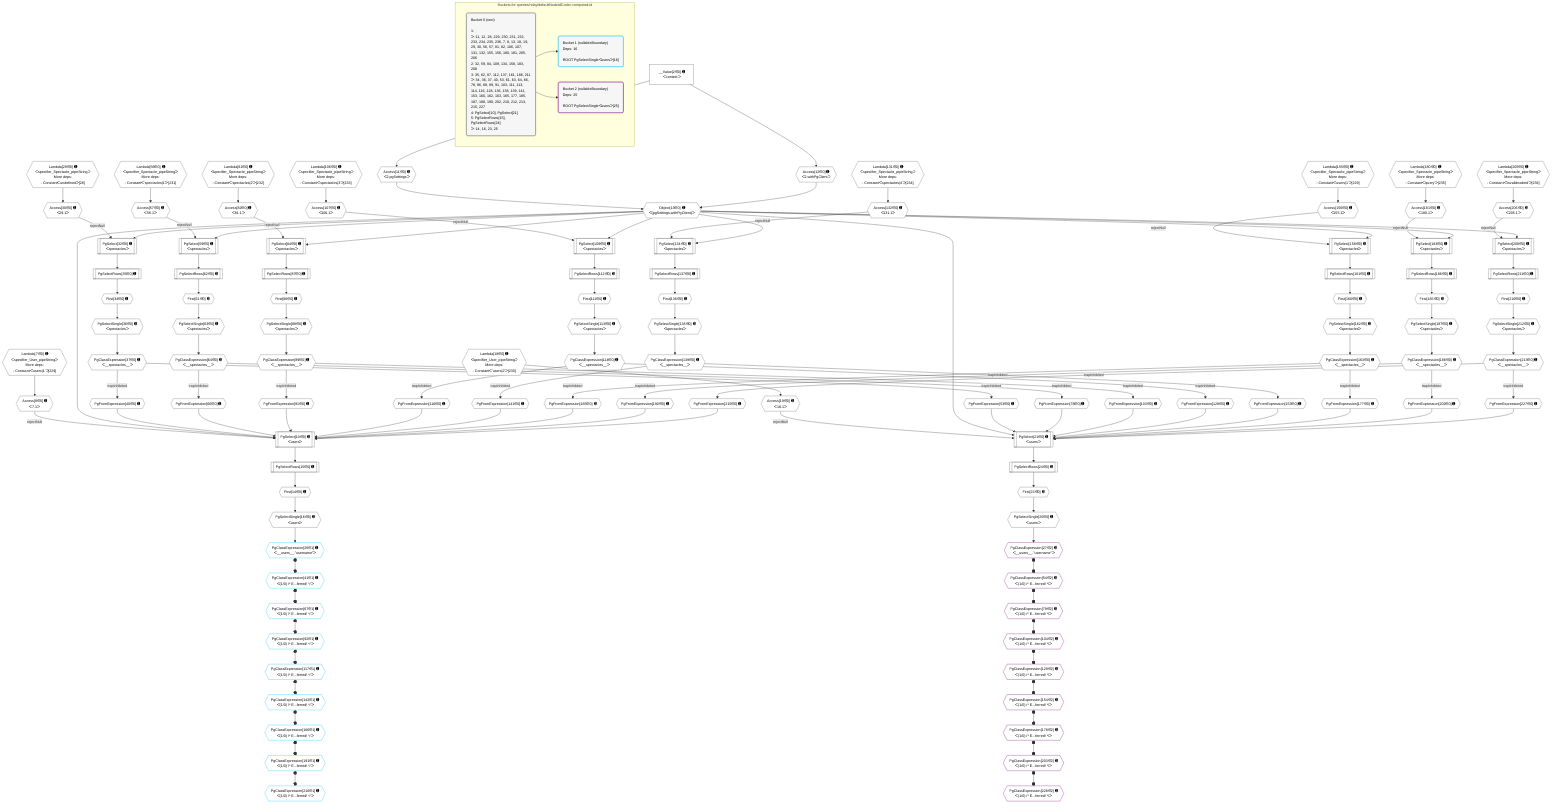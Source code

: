%%{init: {'themeVariables': { 'fontSize': '12px'}}}%%
graph TD
    classDef path fill:#eee,stroke:#000,color:#000
    classDef plan fill:#fff,stroke-width:1px,color:#000
    classDef itemplan fill:#fff,stroke-width:2px,color:#000
    classDef unbatchedplan fill:#dff,stroke-width:1px,color:#000
    classDef sideeffectplan fill:#fcc,stroke-width:2px,color:#000
    classDef bucket fill:#f6f6f6,color:#000,stroke-width:2px,text-align:left

    subgraph "Buckets for queries/relay/defaultNodeIdCodec.computed-id"
    Bucket0("Bucket 0 (root)<br /><br />1: <br />ᐳ: 11, 12, 28, 229, 230, 231, 232, 233, 234, 235, 236, 7, 8, 13, 18, 19, 29, 30, 56, 57, 81, 82, 106, 107, 131, 132, 155, 156, 180, 181, 205, 206<br />2: 32, 59, 84, 109, 134, 158, 183, 208<br />3: 35, 62, 87, 112, 137, 161, 186, 211<br />ᐳ: 34, 36, 37, 40, 53, 61, 63, 64, 66, 78, 86, 88, 89, 91, 103, 111, 113, 114, 116, 128, 136, 138, 139, 141, 153, 160, 162, 163, 165, 177, 185, 187, 188, 190, 202, 210, 212, 213, 215, 227<br />4: PgSelect[10], PgSelect[21]<br />5: PgSelectRows[15], PgSelectRows[24]<br />ᐳ: 14, 16, 23, 25"):::bucket
    Bucket1("Bucket 1 (nullableBoundary)<br />Deps: 16<br /><br />ROOT PgSelectSingleᐸusersᐳ[16]"):::bucket
    Bucket2("Bucket 2 (nullableBoundary)<br />Deps: 25<br /><br />ROOT PgSelectSingleᐸusersᐳ[25]"):::bucket
    end
    Bucket0 --> Bucket1 & Bucket2

    %% plan dependencies
    PgSelect10[["PgSelect[10∈0] ➊<br />ᐸusersᐳ"]]:::plan
    Object13{{"Object[13∈0] ➊<br />ᐸ{pgSettings,withPgClient}ᐳ"}}:::plan
    Access8{{"Access[8∈0] ➊<br />ᐸ7.1ᐳ"}}:::plan
    PgFromExpression40{{"PgFromExpression[40∈0] ➊"}}:::plan
    PgFromExpression66{{"PgFromExpression[66∈0] ➊"}}:::plan
    PgFromExpression91{{"PgFromExpression[91∈0] ➊"}}:::plan
    PgFromExpression116{{"PgFromExpression[116∈0] ➊"}}:::plan
    PgFromExpression141{{"PgFromExpression[141∈0] ➊"}}:::plan
    PgFromExpression165{{"PgFromExpression[165∈0] ➊"}}:::plan
    PgFromExpression190{{"PgFromExpression[190∈0] ➊"}}:::plan
    PgFromExpression215{{"PgFromExpression[215∈0] ➊"}}:::plan
    Access8 -->|rejectNull| PgSelect10
    Object13 & PgFromExpression40 & PgFromExpression66 & PgFromExpression91 & PgFromExpression116 & PgFromExpression141 & PgFromExpression165 & PgFromExpression190 & PgFromExpression215 --> PgSelect10
    PgSelect21[["PgSelect[21∈0] ➊<br />ᐸusersᐳ"]]:::plan
    Access19{{"Access[19∈0] ➊<br />ᐸ18.1ᐳ"}}:::plan
    PgFromExpression53{{"PgFromExpression[53∈0] ➊"}}:::plan
    PgFromExpression78{{"PgFromExpression[78∈0] ➊"}}:::plan
    PgFromExpression103{{"PgFromExpression[103∈0] ➊"}}:::plan
    PgFromExpression128{{"PgFromExpression[128∈0] ➊"}}:::plan
    PgFromExpression153{{"PgFromExpression[153∈0] ➊"}}:::plan
    PgFromExpression177{{"PgFromExpression[177∈0] ➊"}}:::plan
    PgFromExpression202{{"PgFromExpression[202∈0] ➊"}}:::plan
    PgFromExpression227{{"PgFromExpression[227∈0] ➊"}}:::plan
    Access19 -->|rejectNull| PgSelect21
    Object13 & PgFromExpression53 & PgFromExpression78 & PgFromExpression103 & PgFromExpression128 & PgFromExpression153 & PgFromExpression177 & PgFromExpression202 & PgFromExpression227 --> PgSelect21
    Access11{{"Access[11∈0] ➊<br />ᐸ2.pgSettingsᐳ"}}:::plan
    Access12{{"Access[12∈0] ➊<br />ᐸ2.withPgClientᐳ"}}:::plan
    Access11 & Access12 --> Object13
    PgSelect32[["PgSelect[32∈0] ➊<br />ᐸspectaclesᐳ"]]:::plan
    Access30{{"Access[30∈0] ➊<br />ᐸ29.1ᐳ"}}:::plan
    Access30 -->|rejectNull| PgSelect32
    Object13 --> PgSelect32
    PgSelect59[["PgSelect[59∈0] ➊<br />ᐸspectaclesᐳ"]]:::plan
    Access57{{"Access[57∈0] ➊<br />ᐸ56.1ᐳ"}}:::plan
    Access57 -->|rejectNull| PgSelect59
    Object13 --> PgSelect59
    PgSelect84[["PgSelect[84∈0] ➊<br />ᐸspectaclesᐳ"]]:::plan
    Access82{{"Access[82∈0] ➊<br />ᐸ81.1ᐳ"}}:::plan
    Access82 -->|rejectNull| PgSelect84
    Object13 --> PgSelect84
    PgSelect109[["PgSelect[109∈0] ➊<br />ᐸspectaclesᐳ"]]:::plan
    Access107{{"Access[107∈0] ➊<br />ᐸ106.1ᐳ"}}:::plan
    Access107 -->|rejectNull| PgSelect109
    Object13 --> PgSelect109
    PgSelect134[["PgSelect[134∈0] ➊<br />ᐸspectaclesᐳ"]]:::plan
    Access132{{"Access[132∈0] ➊<br />ᐸ131.1ᐳ"}}:::plan
    Access132 -->|rejectNull| PgSelect134
    Object13 --> PgSelect134
    PgSelect158[["PgSelect[158∈0] ➊<br />ᐸspectaclesᐳ"]]:::plan
    Access156{{"Access[156∈0] ➊<br />ᐸ155.1ᐳ"}}:::plan
    Access156 -->|rejectNull| PgSelect158
    Object13 --> PgSelect158
    PgSelect183[["PgSelect[183∈0] ➊<br />ᐸspectaclesᐳ"]]:::plan
    Access181{{"Access[181∈0] ➊<br />ᐸ180.1ᐳ"}}:::plan
    Access181 -->|rejectNull| PgSelect183
    Object13 --> PgSelect183
    PgSelect208[["PgSelect[208∈0] ➊<br />ᐸspectaclesᐳ"]]:::plan
    Access206{{"Access[206∈0] ➊<br />ᐸ205.1ᐳ"}}:::plan
    Access206 -->|rejectNull| PgSelect208
    Object13 --> PgSelect208
    Lambda7{{"Lambda[7∈0] ➊<br />ᐸspecifier_User_pipeStringᐳ<br />More deps:<br />- Constantᐸ'users|1'ᐳ[229]"}}:::plan
    Lambda7 --> Access8
    __Value2["__Value[2∈0] ➊<br />ᐸcontextᐳ"]:::plan
    __Value2 --> Access11
    __Value2 --> Access12
    First14{{"First[14∈0] ➊"}}:::plan
    PgSelectRows15[["PgSelectRows[15∈0] ➊"]]:::plan
    PgSelectRows15 --> First14
    PgSelect10 --> PgSelectRows15
    PgSelectSingle16{{"PgSelectSingle[16∈0] ➊<br />ᐸusersᐳ"}}:::plan
    First14 --> PgSelectSingle16
    Lambda18{{"Lambda[18∈0] ➊<br />ᐸspecifier_User_pipeStringᐳ<br />More deps:<br />- Constantᐸ'users|2'ᐳ[230]"}}:::plan
    Lambda18 --> Access19
    First23{{"First[23∈0] ➊"}}:::plan
    PgSelectRows24[["PgSelectRows[24∈0] ➊"]]:::plan
    PgSelectRows24 --> First23
    PgSelect21 --> PgSelectRows24
    PgSelectSingle25{{"PgSelectSingle[25∈0] ➊<br />ᐸusersᐳ"}}:::plan
    First23 --> PgSelectSingle25
    Lambda29{{"Lambda[29∈0] ➊<br />ᐸspecifier_Spectacle_pipeStringᐳ<br />More deps:<br />- Constantᐸundefinedᐳ[28]"}}:::plan
    Lambda29 --> Access30
    First34{{"First[34∈0] ➊"}}:::plan
    PgSelectRows35[["PgSelectRows[35∈0] ➊"]]:::plan
    PgSelectRows35 --> First34
    PgSelect32 --> PgSelectRows35
    PgSelectSingle36{{"PgSelectSingle[36∈0] ➊<br />ᐸspectaclesᐳ"}}:::plan
    First34 --> PgSelectSingle36
    PgClassExpression37{{"PgClassExpression[37∈0] ➊<br />ᐸ__spectacles__ᐳ"}}:::plan
    PgSelectSingle36 --> PgClassExpression37
    PgClassExpression37 -->|trapInhibited| PgFromExpression40
    PgClassExpression37 -->|trapInhibited| PgFromExpression53
    Lambda56{{"Lambda[56∈0] ➊<br />ᐸspecifier_Spectacle_pipeStringᐳ<br />More deps:<br />- Constantᐸ'spectacles|1'ᐳ[231]"}}:::plan
    Lambda56 --> Access57
    First61{{"First[61∈0] ➊"}}:::plan
    PgSelectRows62[["PgSelectRows[62∈0] ➊"]]:::plan
    PgSelectRows62 --> First61
    PgSelect59 --> PgSelectRows62
    PgSelectSingle63{{"PgSelectSingle[63∈0] ➊<br />ᐸspectaclesᐳ"}}:::plan
    First61 --> PgSelectSingle63
    PgClassExpression64{{"PgClassExpression[64∈0] ➊<br />ᐸ__spectacles__ᐳ"}}:::plan
    PgSelectSingle63 --> PgClassExpression64
    PgClassExpression64 -->|trapInhibited| PgFromExpression66
    PgClassExpression64 -->|trapInhibited| PgFromExpression78
    Lambda81{{"Lambda[81∈0] ➊<br />ᐸspecifier_Spectacle_pipeStringᐳ<br />More deps:<br />- Constantᐸ'spectacles|2'ᐳ[232]"}}:::plan
    Lambda81 --> Access82
    First86{{"First[86∈0] ➊"}}:::plan
    PgSelectRows87[["PgSelectRows[87∈0] ➊"]]:::plan
    PgSelectRows87 --> First86
    PgSelect84 --> PgSelectRows87
    PgSelectSingle88{{"PgSelectSingle[88∈0] ➊<br />ᐸspectaclesᐳ"}}:::plan
    First86 --> PgSelectSingle88
    PgClassExpression89{{"PgClassExpression[89∈0] ➊<br />ᐸ__spectacles__ᐳ"}}:::plan
    PgSelectSingle88 --> PgClassExpression89
    PgClassExpression89 -->|trapInhibited| PgFromExpression91
    PgClassExpression89 -->|trapInhibited| PgFromExpression103
    Lambda106{{"Lambda[106∈0] ➊<br />ᐸspecifier_Spectacle_pipeStringᐳ<br />More deps:<br />- Constantᐸ'spectacles|3'ᐳ[233]"}}:::plan
    Lambda106 --> Access107
    First111{{"First[111∈0] ➊"}}:::plan
    PgSelectRows112[["PgSelectRows[112∈0] ➊"]]:::plan
    PgSelectRows112 --> First111
    PgSelect109 --> PgSelectRows112
    PgSelectSingle113{{"PgSelectSingle[113∈0] ➊<br />ᐸspectaclesᐳ"}}:::plan
    First111 --> PgSelectSingle113
    PgClassExpression114{{"PgClassExpression[114∈0] ➊<br />ᐸ__spectacles__ᐳ"}}:::plan
    PgSelectSingle113 --> PgClassExpression114
    PgClassExpression114 -->|trapInhibited| PgFromExpression116
    PgClassExpression114 -->|trapInhibited| PgFromExpression128
    Lambda131{{"Lambda[131∈0] ➊<br />ᐸspecifier_Spectacle_pipeStringᐳ<br />More deps:<br />- Constantᐸ'spectacles|4'ᐳ[234]"}}:::plan
    Lambda131 --> Access132
    First136{{"First[136∈0] ➊"}}:::plan
    PgSelectRows137[["PgSelectRows[137∈0] ➊"]]:::plan
    PgSelectRows137 --> First136
    PgSelect134 --> PgSelectRows137
    PgSelectSingle138{{"PgSelectSingle[138∈0] ➊<br />ᐸspectaclesᐳ"}}:::plan
    First136 --> PgSelectSingle138
    PgClassExpression139{{"PgClassExpression[139∈0] ➊<br />ᐸ__spectacles__ᐳ"}}:::plan
    PgSelectSingle138 --> PgClassExpression139
    PgClassExpression139 -->|trapInhibited| PgFromExpression141
    PgClassExpression139 -->|trapInhibited| PgFromExpression153
    Lambda155{{"Lambda[155∈0] ➊<br />ᐸspecifier_Spectacle_pipeStringᐳ<br />More deps:<br />- Constantᐸ'users|1'ᐳ[229]"}}:::plan
    Lambda155 --> Access156
    First160{{"First[160∈0] ➊"}}:::plan
    PgSelectRows161[["PgSelectRows[161∈0] ➊"]]:::plan
    PgSelectRows161 --> First160
    PgSelect158 --> PgSelectRows161
    PgSelectSingle162{{"PgSelectSingle[162∈0] ➊<br />ᐸspectaclesᐳ"}}:::plan
    First160 --> PgSelectSingle162
    PgClassExpression163{{"PgClassExpression[163∈0] ➊<br />ᐸ__spectacles__ᐳ"}}:::plan
    PgSelectSingle162 --> PgClassExpression163
    PgClassExpression163 -->|trapInhibited| PgFromExpression165
    PgClassExpression163 -->|trapInhibited| PgFromExpression177
    Lambda180{{"Lambda[180∈0] ➊<br />ᐸspecifier_Spectacle_pipeStringᐳ<br />More deps:<br />- Constantᐸ'query'ᐳ[235]"}}:::plan
    Lambda180 --> Access181
    First185{{"First[185∈0] ➊"}}:::plan
    PgSelectRows186[["PgSelectRows[186∈0] ➊"]]:::plan
    PgSelectRows186 --> First185
    PgSelect183 --> PgSelectRows186
    PgSelectSingle187{{"PgSelectSingle[187∈0] ➊<br />ᐸspectaclesᐳ"}}:::plan
    First185 --> PgSelectSingle187
    PgClassExpression188{{"PgClassExpression[188∈0] ➊<br />ᐸ__spectacles__ᐳ"}}:::plan
    PgSelectSingle187 --> PgClassExpression188
    PgClassExpression188 -->|trapInhibited| PgFromExpression190
    PgClassExpression188 -->|trapInhibited| PgFromExpression202
    Lambda205{{"Lambda[205∈0] ➊<br />ᐸspecifier_Spectacle_pipeStringᐳ<br />More deps:<br />- Constantᐸ'invalidnodeid'ᐳ[236]"}}:::plan
    Lambda205 --> Access206
    First210{{"First[210∈0] ➊"}}:::plan
    PgSelectRows211[["PgSelectRows[211∈0] ➊"]]:::plan
    PgSelectRows211 --> First210
    PgSelect208 --> PgSelectRows211
    PgSelectSingle212{{"PgSelectSingle[212∈0] ➊<br />ᐸspectaclesᐳ"}}:::plan
    First210 --> PgSelectSingle212
    PgClassExpression213{{"PgClassExpression[213∈0] ➊<br />ᐸ__spectacles__ᐳ"}}:::plan
    PgSelectSingle212 --> PgClassExpression213
    PgClassExpression213 -->|trapInhibited| PgFromExpression215
    PgClassExpression213 -->|trapInhibited| PgFromExpression227
    PgClassExpression26{{"PgClassExpression[26∈1] ➊<br />ᐸ__users__.”username”ᐳ"}}:::plan
    PgSelectSingle16 --> PgClassExpression26
    PgClassExpression41{{"PgClassExpression[41∈1] ➊<br />ᐸ(1/0) /* E...ferred! */ᐳ"}}:::plan
    PgClassExpression26 o--o PgClassExpression41
    PgClassExpression67{{"PgClassExpression[67∈1] ➊<br />ᐸ(1/0) /* E...ferred! */ᐳ"}}:::plan
    PgClassExpression41 o--o PgClassExpression67
    PgClassExpression92{{"PgClassExpression[92∈1] ➊<br />ᐸ(1/0) /* E...ferred! */ᐳ"}}:::plan
    PgClassExpression67 o--o PgClassExpression92
    PgClassExpression117{{"PgClassExpression[117∈1] ➊<br />ᐸ(1/0) /* E...ferred! */ᐳ"}}:::plan
    PgClassExpression92 o--o PgClassExpression117
    PgClassExpression142{{"PgClassExpression[142∈1] ➊<br />ᐸ(1/0) /* E...ferred! */ᐳ"}}:::plan
    PgClassExpression117 o--o PgClassExpression142
    PgClassExpression166{{"PgClassExpression[166∈1] ➊<br />ᐸ(1/0) /* E...ferred! */ᐳ"}}:::plan
    PgClassExpression142 o--o PgClassExpression166
    PgClassExpression191{{"PgClassExpression[191∈1] ➊<br />ᐸ(1/0) /* E...ferred! */ᐳ"}}:::plan
    PgClassExpression166 o--o PgClassExpression191
    PgClassExpression216{{"PgClassExpression[216∈1] ➊<br />ᐸ(1/0) /* E...ferred! */ᐳ"}}:::plan
    PgClassExpression191 o--o PgClassExpression216
    PgClassExpression27{{"PgClassExpression[27∈2] ➊<br />ᐸ__users__.”username”ᐳ"}}:::plan
    PgSelectSingle25 --> PgClassExpression27
    PgClassExpression54{{"PgClassExpression[54∈2] ➊<br />ᐸ(1/0) /* E...ferred! */ᐳ"}}:::plan
    PgClassExpression27 o--o PgClassExpression54
    PgClassExpression79{{"PgClassExpression[79∈2] ➊<br />ᐸ(1/0) /* E...ferred! */ᐳ"}}:::plan
    PgClassExpression54 o--o PgClassExpression79
    PgClassExpression104{{"PgClassExpression[104∈2] ➊<br />ᐸ(1/0) /* E...ferred! */ᐳ"}}:::plan
    PgClassExpression79 o--o PgClassExpression104
    PgClassExpression129{{"PgClassExpression[129∈2] ➊<br />ᐸ(1/0) /* E...ferred! */ᐳ"}}:::plan
    PgClassExpression104 o--o PgClassExpression129
    PgClassExpression154{{"PgClassExpression[154∈2] ➊<br />ᐸ(1/0) /* E...ferred! */ᐳ"}}:::plan
    PgClassExpression129 o--o PgClassExpression154
    PgClassExpression178{{"PgClassExpression[178∈2] ➊<br />ᐸ(1/0) /* E...ferred! */ᐳ"}}:::plan
    PgClassExpression154 o--o PgClassExpression178
    PgClassExpression203{{"PgClassExpression[203∈2] ➊<br />ᐸ(1/0) /* E...ferred! */ᐳ"}}:::plan
    PgClassExpression178 o--o PgClassExpression203
    PgClassExpression228{{"PgClassExpression[228∈2] ➊<br />ᐸ(1/0) /* E...ferred! */ᐳ"}}:::plan
    PgClassExpression203 o--o PgClassExpression228

    %% define steps
    classDef bucket0 stroke:#696969
    class Bucket0,__Value2,Lambda7,Access8,PgSelect10,Access11,Access12,Object13,First14,PgSelectRows15,PgSelectSingle16,Lambda18,Access19,PgSelect21,First23,PgSelectRows24,PgSelectSingle25,Lambda29,Access30,PgSelect32,First34,PgSelectRows35,PgSelectSingle36,PgClassExpression37,PgFromExpression40,PgFromExpression53,Lambda56,Access57,PgSelect59,First61,PgSelectRows62,PgSelectSingle63,PgClassExpression64,PgFromExpression66,PgFromExpression78,Lambda81,Access82,PgSelect84,First86,PgSelectRows87,PgSelectSingle88,PgClassExpression89,PgFromExpression91,PgFromExpression103,Lambda106,Access107,PgSelect109,First111,PgSelectRows112,PgSelectSingle113,PgClassExpression114,PgFromExpression116,PgFromExpression128,Lambda131,Access132,PgSelect134,First136,PgSelectRows137,PgSelectSingle138,PgClassExpression139,PgFromExpression141,PgFromExpression153,Lambda155,Access156,PgSelect158,First160,PgSelectRows161,PgSelectSingle162,PgClassExpression163,PgFromExpression165,PgFromExpression177,Lambda180,Access181,PgSelect183,First185,PgSelectRows186,PgSelectSingle187,PgClassExpression188,PgFromExpression190,PgFromExpression202,Lambda205,Access206,PgSelect208,First210,PgSelectRows211,PgSelectSingle212,PgClassExpression213,PgFromExpression215,PgFromExpression227 bucket0
    classDef bucket1 stroke:#00bfff
    class Bucket1,PgClassExpression26,PgClassExpression41,PgClassExpression67,PgClassExpression92,PgClassExpression117,PgClassExpression142,PgClassExpression166,PgClassExpression191,PgClassExpression216 bucket1
    classDef bucket2 stroke:#7f007f
    class Bucket2,PgClassExpression27,PgClassExpression54,PgClassExpression79,PgClassExpression104,PgClassExpression129,PgClassExpression154,PgClassExpression178,PgClassExpression203,PgClassExpression228 bucket2